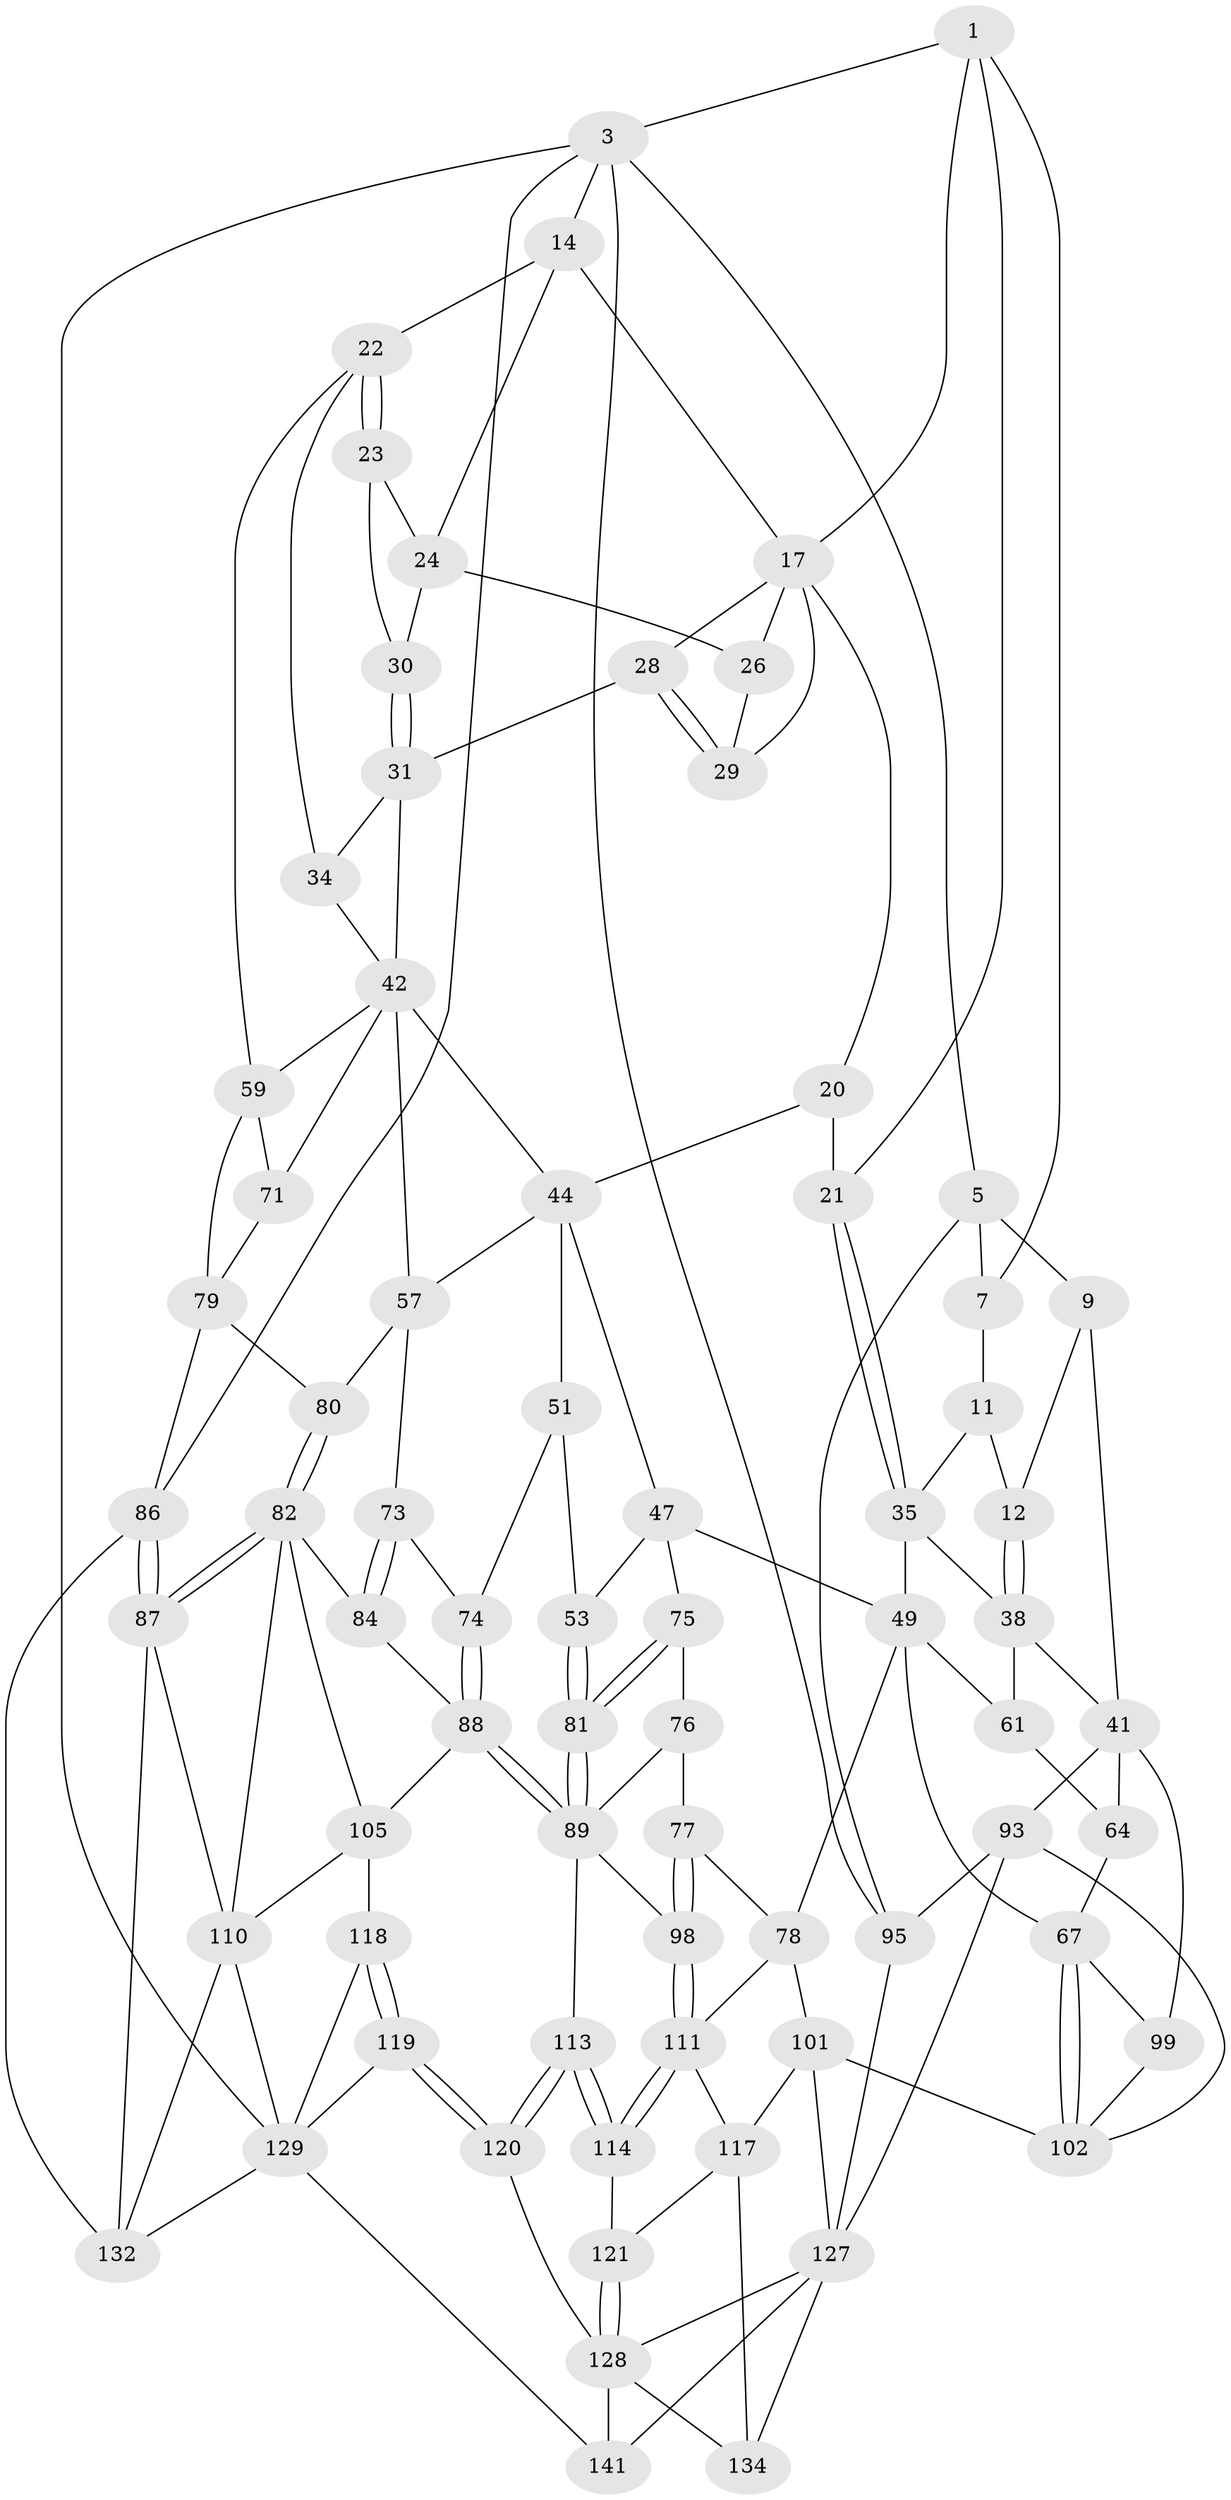 // original degree distribution, {3: 0.020689655172413793, 5: 0.5310344827586206, 4: 0.22758620689655173, 6: 0.2206896551724138}
// Generated by graph-tools (version 1.1) at 2025/16/03/09/25 04:16:59]
// undirected, 72 vertices, 158 edges
graph export_dot {
graph [start="1"]
  node [color=gray90,style=filled];
  1 [pos="+0.34699987179273467+0",super="+2+6"];
  3 [pos="+0.8281483792371285+0",super="+4"];
  5 [pos="+0.0724768120423513+0",super="+10+8"];
  7 [pos="+0.20611155494098846+0.11583677748428899"];
  9 [pos="+0.07472241749868341+0.048125329855068885",super="+13"];
  11 [pos="+0.1689301551737828+0.1614606052482036"];
  12 [pos="+0.04738264000162522+0.191276969144664"];
  14 [pos="+0.9381716107156596+0.06036465698871239",super="+15+16"];
  17 [pos="+0.8826552707088942+0.09570566262857996",super="+27+18"];
  20 [pos="+0.6243888853532328+0.1361791938038987"];
  21 [pos="+0.3645988079230651+0.13962299041988127"];
  22 [pos="+1+0.1765478446357654",super="+33"];
  23 [pos="+0.9839183367562016+0.13110062421067886"];
  24 [pos="+0.935733311158542+0.08289995502886247",super="+25"];
  26 [pos="+0.9087655802534476+0.1645307040818996"];
  28 [pos="+0.8050716793544385+0.17898132187632826"];
  29 [pos="+0.8572522507328452+0.15729971996137004"];
  30 [pos="+0.9278522121111787+0.18566559988933762"];
  31 [pos="+0.929156756357171+0.21237530475005917",super="+32"];
  34 [pos="+1+0.235632655042694"];
  35 [pos="+0.33711859466122296+0.28049310910874303",super="+36"];
  38 [pos="+0.13877773495290432+0.32579500114682947",super="+40"];
  41 [pos="+0+0.3737848156932971",super="+65"];
  42 [pos="+0.9270082340105992+0.32996272939049826",super="+43+55"];
  44 [pos="+0.8267978476047819+0.3376598292125206",super="+58+45"];
  47 [pos="+0.6180127012127324+0.22024758754354917",super="+54+48"];
  49 [pos="+0.3470773874732887+0.35012454222166267",super="+50+60"];
  51 [pos="+0.7687065287182431+0.4066232813922086",super="+52"];
  53 [pos="+0.6934090540240653+0.43413533673801913"];
  57 [pos="+0.8887196709798578+0.4539384276094013",super="+72"];
  59 [pos="+1+0.37598378810484656",super="+70"];
  61 [pos="+0.14527429638378406+0.39320536692685626",super="+63"];
  64 [pos="+0.02717694942748037+0.45148961261375303",super="+69"];
  67 [pos="+0.2667879276091881+0.5142154759080495",super="+68"];
  71 [pos="+1+0.48314262648724987"];
  73 [pos="+0.8044902626593997+0.5344709081543704"];
  74 [pos="+0.7725545590457917+0.5059441210910911"];
  75 [pos="+0.5123854564798447+0.47273907244887153"];
  76 [pos="+0.45939604111171206+0.5185446530626041"];
  77 [pos="+0.4481643598121429+0.5228847540674059"];
  78 [pos="+0.3481547208542764+0.5497084968926261",super="+100"];
  79 [pos="+0.9166129981904606+0.486869713851196",super="+85"];
  80 [pos="+0.9091067840689708+0.4867741805243422"];
  81 [pos="+0.5947245058962769+0.5275852228067236"];
  82 [pos="+0.9449114134334997+0.5767732428505893",super="+83"];
  84 [pos="+0.8046815342189853+0.535376961832863"];
  86 [pos="+1+0.6865551747747624",super="+91"];
  87 [pos="+1+0.6709139091343979",super="+109"];
  88 [pos="+0.6215411884535079+0.6065040109633114",super="+103"];
  89 [pos="+0.6102925618161495+0.6032884156149033",super="+96"];
  93 [pos="+0+0.698539758892603",super="+94"];
  95 [pos="+0+1"];
  98 [pos="+0.45191716985286634+0.6200199427895109"];
  99 [pos="+0.1494770871539957+0.5432739879860744"];
  101 [pos="+0.27619064399241966+0.6499105145076898",super="+115"];
  102 [pos="+0.24323818647569598+0.6408113031682147",super="+107"];
  105 [pos="+0.8028942304931144+0.6634072149569239",super="+123+106"];
  110 [pos="+0.8634280242795848+0.6862815150793764",super="+125"];
  111 [pos="+0.4200461821667123+0.6481234382213349",super="+112"];
  113 [pos="+0.5419461209878321+0.7213982549959265"];
  114 [pos="+0.4590448687020491+0.6858114983916633"];
  117 [pos="+0.3227467136822011+0.732321323074979",super="+122"];
  118 [pos="+0.6932798124238483+0.7462557939804926",super="+124"];
  119 [pos="+0.5986467374664062+0.8182929390584441"];
  120 [pos="+0.5516687581836375+0.7905575004976964"];
  121 [pos="+0.40219184675953146+0.7515047934962718"];
  127 [pos="+0.11528294762897595+0.7978160128375174",super="+135"];
  128 [pos="+0.4845902645087701+0.8264664091204598",super="+136"];
  129 [pos="+0.737620778918186+0.7750398681857384",super="+130"];
  132 [pos="+0.7945335708216614+0.9461254224424723",super="+139"];
  134 [pos="+0.3505347488620672+0.8556612822038085"];
  141 [pos="+0.5885035962575101+1",super="+144"];
  1 -- 3;
  1 -- 21;
  1 -- 7;
  1 -- 17;
  3 -- 5;
  3 -- 95;
  3 -- 86;
  3 -- 14;
  3 -- 129;
  5 -- 9 [weight=3];
  5 -- 95;
  5 -- 7;
  7 -- 11;
  9 -- 12;
  9 -- 41;
  11 -- 12;
  11 -- 35;
  12 -- 38;
  12 -- 38;
  14 -- 22;
  14 -- 24;
  14 -- 17;
  17 -- 26;
  17 -- 29;
  17 -- 20;
  17 -- 28;
  20 -- 21;
  20 -- 44;
  21 -- 35;
  21 -- 35;
  22 -- 23;
  22 -- 23;
  22 -- 34;
  22 -- 59;
  23 -- 24;
  23 -- 30;
  24 -- 26;
  24 -- 30;
  26 -- 29;
  28 -- 29;
  28 -- 29;
  28 -- 31;
  30 -- 31;
  30 -- 31;
  31 -- 34;
  31 -- 42;
  34 -- 42;
  35 -- 49 [weight=2];
  35 -- 38;
  38 -- 41;
  38 -- 61;
  41 -- 64;
  41 -- 99;
  41 -- 93;
  42 -- 44;
  42 -- 57;
  42 -- 59;
  42 -- 71;
  44 -- 57;
  44 -- 51 [weight=2];
  44 -- 47;
  47 -- 75;
  47 -- 53;
  47 -- 49;
  49 -- 67;
  49 -- 61;
  49 -- 78;
  51 -- 74;
  51 -- 53;
  53 -- 81;
  53 -- 81;
  57 -- 80;
  57 -- 73;
  59 -- 71;
  59 -- 79;
  61 -- 64 [weight=2];
  64 -- 67;
  67 -- 102;
  67 -- 102;
  67 -- 99;
  71 -- 79;
  73 -- 74;
  73 -- 84;
  73 -- 84;
  74 -- 88;
  74 -- 88;
  75 -- 76;
  75 -- 81;
  75 -- 81;
  76 -- 77;
  76 -- 89;
  77 -- 78;
  77 -- 98;
  77 -- 98;
  78 -- 101;
  78 -- 111;
  79 -- 80;
  79 -- 86;
  80 -- 82;
  80 -- 82;
  81 -- 89;
  81 -- 89;
  82 -- 87;
  82 -- 87;
  82 -- 105;
  82 -- 84;
  82 -- 110;
  84 -- 88;
  86 -- 87;
  86 -- 87;
  86 -- 132;
  87 -- 110 [weight=2];
  87 -- 132;
  88 -- 89;
  88 -- 89;
  88 -- 105;
  89 -- 98;
  89 -- 113;
  93 -- 95;
  93 -- 127;
  93 -- 102;
  95 -- 127;
  98 -- 111;
  98 -- 111;
  99 -- 102;
  101 -- 102 [weight=2];
  101 -- 117;
  101 -- 127;
  105 -- 110;
  105 -- 118 [weight=2];
  110 -- 129;
  110 -- 132;
  111 -- 114;
  111 -- 114;
  111 -- 117;
  113 -- 114;
  113 -- 114;
  113 -- 120;
  113 -- 120;
  114 -- 121;
  117 -- 121;
  117 -- 134;
  118 -- 119;
  118 -- 119;
  118 -- 129;
  119 -- 120;
  119 -- 120;
  119 -- 129;
  120 -- 128;
  121 -- 128;
  121 -- 128;
  127 -- 128;
  127 -- 134;
  127 -- 141;
  128 -- 134;
  128 -- 141 [weight=2];
  129 -- 132;
  129 -- 141;
}
